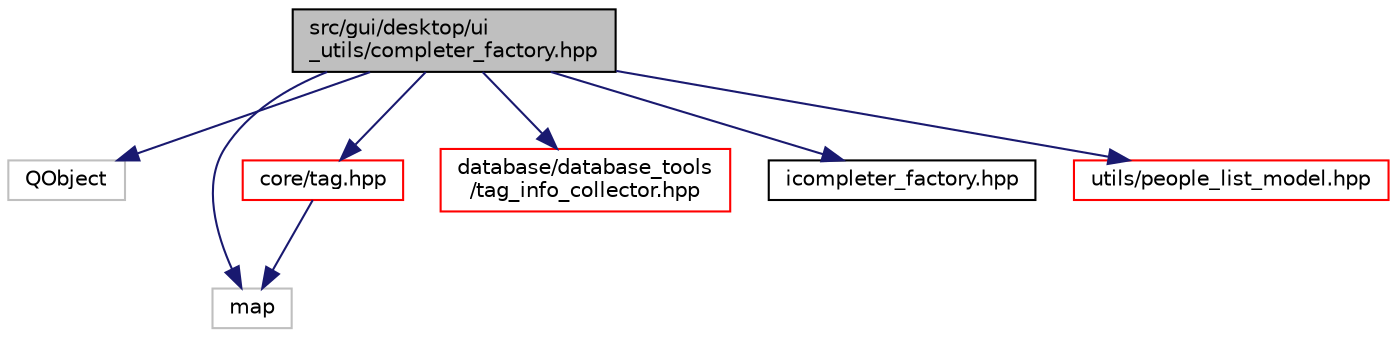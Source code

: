 digraph "src/gui/desktop/ui_utils/completer_factory.hpp"
{
 // LATEX_PDF_SIZE
  edge [fontname="Helvetica",fontsize="10",labelfontname="Helvetica",labelfontsize="10"];
  node [fontname="Helvetica",fontsize="10",shape=record];
  Node1 [label="src/gui/desktop/ui\l_utils/completer_factory.hpp",height=0.2,width=0.4,color="black", fillcolor="grey75", style="filled", fontcolor="black",tooltip=" "];
  Node1 -> Node2 [color="midnightblue",fontsize="10",style="solid",fontname="Helvetica"];
  Node2 [label="QObject",height=0.2,width=0.4,color="grey75", fillcolor="white", style="filled",tooltip=" "];
  Node1 -> Node3 [color="midnightblue",fontsize="10",style="solid",fontname="Helvetica"];
  Node3 [label="map",height=0.2,width=0.4,color="grey75", fillcolor="white", style="filled",tooltip=" "];
  Node1 -> Node4 [color="midnightblue",fontsize="10",style="solid",fontname="Helvetica"];
  Node4 [label="core/tag.hpp",height=0.2,width=0.4,color="red", fillcolor="white", style="filled",URL="$tag_8hpp.html",tooltip=" "];
  Node4 -> Node3 [color="midnightblue",fontsize="10",style="solid",fontname="Helvetica"];
  Node1 -> Node13 [color="midnightblue",fontsize="10",style="solid",fontname="Helvetica"];
  Node13 [label="database/database_tools\l/tag_info_collector.hpp",height=0.2,width=0.4,color="red", fillcolor="white", style="filled",URL="$tag__info__collector_8hpp.html",tooltip=" "];
  Node1 -> Node25 [color="midnightblue",fontsize="10",style="solid",fontname="Helvetica"];
  Node25 [label="icompleter_factory.hpp",height=0.2,width=0.4,color="black", fillcolor="white", style="filled",URL="$icompleter__factory_8hpp.html",tooltip=" "];
  Node1 -> Node26 [color="midnightblue",fontsize="10",style="solid",fontname="Helvetica"];
  Node26 [label="utils/people_list_model.hpp",height=0.2,width=0.4,color="red", fillcolor="white", style="filled",URL="$people__list__model_8hpp.html",tooltip=" "];
}
